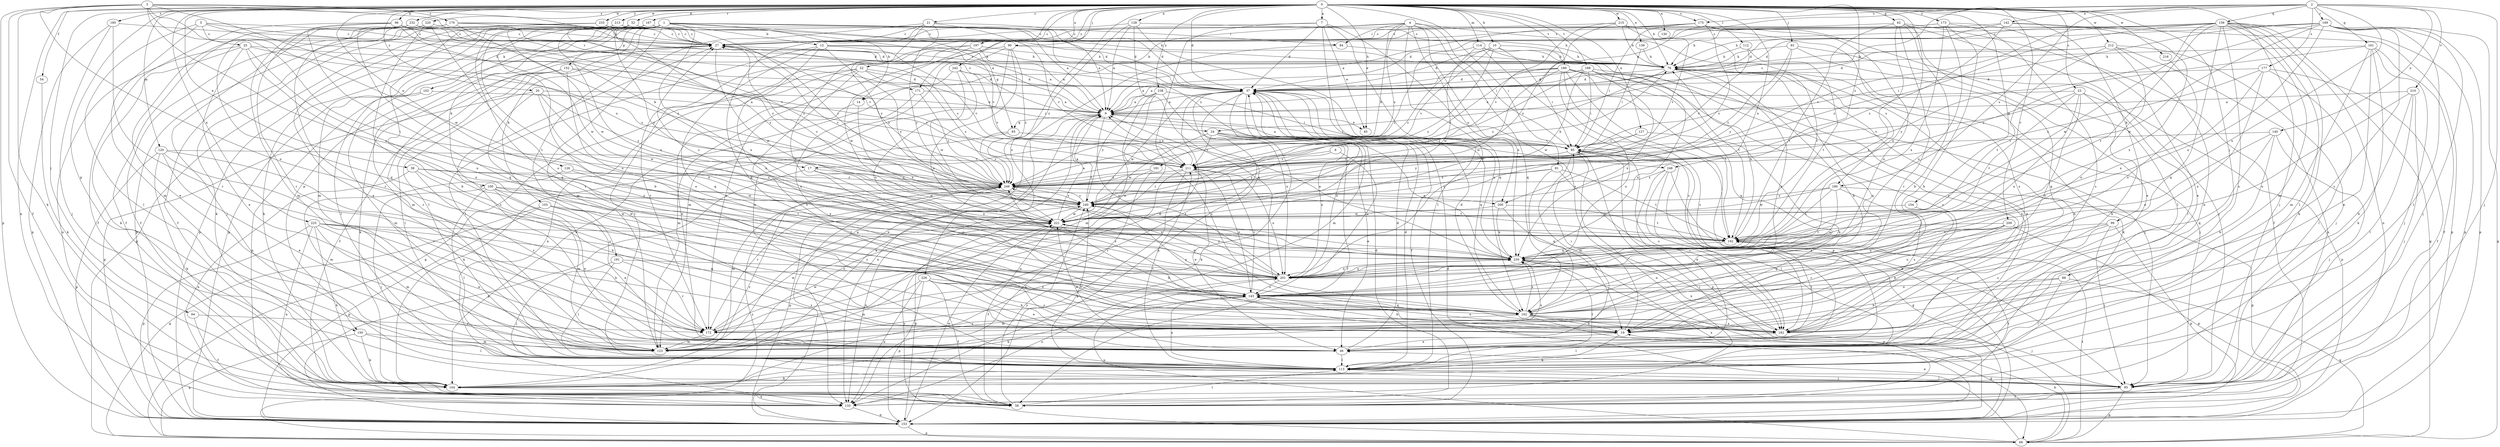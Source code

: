 strict digraph  {
0;
1;
2;
3;
4;
5;
6;
7;
9;
10;
12;
14;
17;
19;
20;
21;
22;
23;
24;
25;
27;
32;
37;
38;
45;
46;
54;
56;
62;
65;
66;
76;
81;
84;
85;
88;
90;
93;
94;
95;
96;
99;
100;
102;
103;
104;
112;
113;
114;
120;
123;
126;
127;
128;
130;
133;
139;
140;
142;
143;
150;
152;
153;
154;
156;
161;
162;
167;
169;
170;
171;
172;
173;
175;
177;
180;
181;
182;
185;
186;
188;
191;
192;
197;
200;
201;
209;
210;
211;
212;
213;
215;
216;
220;
221;
225;
226;
230;
232;
233;
238;
240;
242;
248;
249;
0 -> 7  [label=a];
0 -> 10  [label=b];
0 -> 20  [label=c];
0 -> 21  [label=c];
0 -> 22  [label=c];
0 -> 23  [label=c];
0 -> 32  [label=d];
0 -> 37  [label=d];
0 -> 38  [label=e];
0 -> 45  [label=e];
0 -> 54  [label=f];
0 -> 62  [label=g];
0 -> 76  [label=h];
0 -> 81  [label=i];
0 -> 88  [label=j];
0 -> 90  [label=j];
0 -> 93  [label=j];
0 -> 94  [label=j];
0 -> 95  [label=j];
0 -> 96  [label=k];
0 -> 99  [label=k];
0 -> 112  [label=l];
0 -> 114  [label=m];
0 -> 120  [label=m];
0 -> 126  [label=n];
0 -> 127  [label=n];
0 -> 128  [label=n];
0 -> 130  [label=n];
0 -> 133  [label=n];
0 -> 139  [label=o];
0 -> 150  [label=p];
0 -> 154  [label=q];
0 -> 167  [label=r];
0 -> 173  [label=s];
0 -> 175  [label=s];
0 -> 185  [label=t];
0 -> 186  [label=t];
0 -> 188  [label=t];
0 -> 197  [label=u];
0 -> 200  [label=u];
0 -> 209  [label=v];
0 -> 212  [label=w];
0 -> 213  [label=w];
0 -> 215  [label=w];
0 -> 216  [label=w];
0 -> 220  [label=w];
0 -> 225  [label=x];
0 -> 226  [label=x];
0 -> 230  [label=x];
0 -> 232  [label=y];
0 -> 233  [label=y];
0 -> 238  [label=y];
0 -> 240  [label=y];
0 -> 242  [label=z];
0 -> 248  [label=z];
1 -> 9  [label=a];
1 -> 12  [label=b];
1 -> 14  [label=b];
1 -> 37  [label=d];
1 -> 65  [label=g];
1 -> 84  [label=i];
1 -> 100  [label=k];
1 -> 102  [label=k];
1 -> 103  [label=k];
1 -> 104  [label=k];
1 -> 113  [label=l];
1 -> 123  [label=m];
1 -> 150  [label=p];
1 -> 152  [label=p];
1 -> 153  [label=p];
1 -> 191  [label=t];
1 -> 230  [label=x];
1 -> 248  [label=z];
2 -> 9  [label=a];
2 -> 24  [label=c];
2 -> 95  [label=j];
2 -> 140  [label=o];
2 -> 142  [label=o];
2 -> 156  [label=q];
2 -> 161  [label=q];
2 -> 169  [label=r];
2 -> 175  [label=s];
2 -> 177  [label=s];
2 -> 180  [label=s];
2 -> 210  [label=v];
2 -> 230  [label=x];
3 -> 24  [label=c];
3 -> 56  [label=f];
3 -> 104  [label=k];
3 -> 143  [label=o];
3 -> 153  [label=p];
3 -> 170  [label=r];
3 -> 171  [label=r];
3 -> 192  [label=t];
3 -> 200  [label=u];
3 -> 221  [label=w];
3 -> 230  [label=x];
4 -> 14  [label=b];
4 -> 17  [label=b];
4 -> 84  [label=i];
4 -> 85  [label=i];
4 -> 162  [label=q];
4 -> 171  [label=r];
4 -> 180  [label=s];
4 -> 181  [label=s];
4 -> 200  [label=u];
4 -> 201  [label=u];
4 -> 230  [label=x];
5 -> 17  [label=b];
5 -> 25  [label=c];
5 -> 27  [label=c];
5 -> 37  [label=d];
5 -> 113  [label=l];
5 -> 123  [label=m];
6 -> 201  [label=u];
6 -> 211  [label=v];
6 -> 240  [label=y];
7 -> 27  [label=c];
7 -> 37  [label=d];
7 -> 45  [label=e];
7 -> 113  [label=l];
7 -> 162  [label=q];
7 -> 172  [label=r];
7 -> 182  [label=s];
9 -> 45  [label=e];
9 -> 65  [label=g];
9 -> 85  [label=i];
9 -> 133  [label=n];
9 -> 201  [label=u];
10 -> 37  [label=d];
10 -> 76  [label=h];
10 -> 85  [label=i];
10 -> 182  [label=s];
10 -> 211  [label=v];
10 -> 240  [label=y];
10 -> 249  [label=z];
12 -> 9  [label=a];
12 -> 76  [label=h];
12 -> 113  [label=l];
12 -> 162  [label=q];
12 -> 201  [label=u];
12 -> 211  [label=v];
12 -> 240  [label=y];
14 -> 123  [label=m];
14 -> 230  [label=x];
17 -> 143  [label=o];
17 -> 153  [label=p];
17 -> 221  [label=w];
17 -> 230  [label=x];
17 -> 249  [label=z];
19 -> 46  [label=e];
19 -> 85  [label=i];
19 -> 104  [label=k];
19 -> 143  [label=o];
20 -> 9  [label=a];
20 -> 19  [label=b];
20 -> 153  [label=p];
20 -> 221  [label=w];
20 -> 230  [label=x];
20 -> 249  [label=z];
21 -> 9  [label=a];
21 -> 27  [label=c];
21 -> 123  [label=m];
21 -> 162  [label=q];
21 -> 201  [label=u];
21 -> 211  [label=v];
21 -> 240  [label=y];
22 -> 37  [label=d];
22 -> 46  [label=e];
22 -> 66  [label=g];
22 -> 85  [label=i];
22 -> 133  [label=n];
22 -> 182  [label=s];
22 -> 249  [label=z];
23 -> 9  [label=a];
23 -> 19  [label=b];
23 -> 143  [label=o];
23 -> 153  [label=p];
23 -> 192  [label=t];
23 -> 201  [label=u];
23 -> 211  [label=v];
24 -> 46  [label=e];
24 -> 56  [label=f];
24 -> 85  [label=i];
24 -> 104  [label=k];
24 -> 201  [label=u];
24 -> 211  [label=v];
24 -> 221  [label=w];
24 -> 230  [label=x];
25 -> 46  [label=e];
25 -> 76  [label=h];
25 -> 104  [label=k];
25 -> 133  [label=n];
25 -> 143  [label=o];
25 -> 201  [label=u];
25 -> 249  [label=z];
27 -> 76  [label=h];
27 -> 113  [label=l];
27 -> 123  [label=m];
27 -> 221  [label=w];
27 -> 249  [label=z];
32 -> 27  [label=c];
32 -> 143  [label=o];
32 -> 240  [label=y];
37 -> 9  [label=a];
37 -> 56  [label=f];
37 -> 123  [label=m];
37 -> 133  [label=n];
37 -> 143  [label=o];
37 -> 162  [label=q];
37 -> 172  [label=r];
37 -> 221  [label=w];
37 -> 230  [label=x];
38 -> 19  [label=b];
38 -> 133  [label=n];
38 -> 172  [label=r];
38 -> 221  [label=w];
38 -> 249  [label=z];
46 -> 27  [label=c];
46 -> 37  [label=d];
46 -> 76  [label=h];
46 -> 85  [label=i];
46 -> 113  [label=l];
46 -> 221  [label=w];
54 -> 104  [label=k];
56 -> 37  [label=d];
56 -> 113  [label=l];
56 -> 192  [label=t];
56 -> 230  [label=x];
56 -> 240  [label=y];
62 -> 19  [label=b];
62 -> 27  [label=c];
62 -> 46  [label=e];
62 -> 56  [label=f];
62 -> 95  [label=j];
62 -> 172  [label=r];
62 -> 192  [label=t];
62 -> 230  [label=x];
65 -> 85  [label=i];
65 -> 104  [label=k];
65 -> 249  [label=z];
66 -> 19  [label=b];
66 -> 37  [label=d];
66 -> 192  [label=t];
66 -> 201  [label=u];
66 -> 240  [label=y];
66 -> 249  [label=z];
76 -> 37  [label=d];
76 -> 46  [label=e];
76 -> 95  [label=j];
76 -> 104  [label=k];
76 -> 143  [label=o];
76 -> 162  [label=q];
76 -> 249  [label=z];
81 -> 162  [label=q];
81 -> 182  [label=s];
81 -> 192  [label=t];
81 -> 240  [label=y];
81 -> 249  [label=z];
84 -> 76  [label=h];
84 -> 133  [label=n];
85 -> 9  [label=a];
85 -> 46  [label=e];
85 -> 123  [label=m];
85 -> 133  [label=n];
85 -> 153  [label=p];
85 -> 182  [label=s];
85 -> 211  [label=v];
88 -> 19  [label=b];
88 -> 66  [label=g];
88 -> 113  [label=l];
88 -> 143  [label=o];
90 -> 46  [label=e];
90 -> 76  [label=h];
90 -> 123  [label=m];
90 -> 172  [label=r];
90 -> 201  [label=u];
90 -> 249  [label=z];
93 -> 76  [label=h];
93 -> 113  [label=l];
93 -> 162  [label=q];
93 -> 240  [label=y];
93 -> 249  [label=z];
94 -> 56  [label=f];
94 -> 172  [label=r];
95 -> 46  [label=e];
95 -> 56  [label=f];
95 -> 66  [label=g];
95 -> 113  [label=l];
96 -> 27  [label=c];
96 -> 56  [label=f];
96 -> 162  [label=q];
96 -> 172  [label=r];
96 -> 211  [label=v];
96 -> 221  [label=w];
99 -> 95  [label=j];
99 -> 143  [label=o];
99 -> 153  [label=p];
99 -> 182  [label=s];
99 -> 192  [label=t];
100 -> 46  [label=e];
100 -> 95  [label=j];
100 -> 113  [label=l];
100 -> 123  [label=m];
100 -> 182  [label=s];
100 -> 192  [label=t];
100 -> 240  [label=y];
102 -> 9  [label=a];
102 -> 123  [label=m];
102 -> 133  [label=n];
103 -> 46  [label=e];
103 -> 66  [label=g];
103 -> 153  [label=p];
103 -> 182  [label=s];
103 -> 221  [label=w];
104 -> 9  [label=a];
104 -> 133  [label=n];
104 -> 249  [label=z];
112 -> 76  [label=h];
112 -> 192  [label=t];
112 -> 211  [label=v];
113 -> 37  [label=d];
113 -> 95  [label=j];
113 -> 104  [label=k];
113 -> 143  [label=o];
113 -> 211  [label=v];
113 -> 240  [label=y];
114 -> 76  [label=h];
114 -> 182  [label=s];
114 -> 192  [label=t];
114 -> 221  [label=w];
114 -> 249  [label=z];
120 -> 46  [label=e];
120 -> 104  [label=k];
120 -> 153  [label=p];
120 -> 172  [label=r];
120 -> 182  [label=s];
120 -> 211  [label=v];
123 -> 9  [label=a];
123 -> 27  [label=c];
123 -> 221  [label=w];
123 -> 230  [label=x];
126 -> 123  [label=m];
126 -> 230  [label=x];
126 -> 249  [label=z];
127 -> 19  [label=b];
127 -> 85  [label=i];
127 -> 240  [label=y];
128 -> 9  [label=a];
128 -> 27  [label=c];
128 -> 76  [label=h];
128 -> 162  [label=q];
128 -> 192  [label=t];
128 -> 249  [label=z];
130 -> 211  [label=v];
133 -> 153  [label=p];
133 -> 201  [label=u];
139 -> 76  [label=h];
139 -> 85  [label=i];
140 -> 19  [label=b];
140 -> 85  [label=i];
140 -> 95  [label=j];
140 -> 162  [label=q];
140 -> 201  [label=u];
142 -> 27  [label=c];
142 -> 37  [label=d];
142 -> 153  [label=p];
142 -> 230  [label=x];
142 -> 249  [label=z];
143 -> 19  [label=b];
143 -> 104  [label=k];
143 -> 123  [label=m];
143 -> 162  [label=q];
143 -> 211  [label=v];
143 -> 249  [label=z];
150 -> 66  [label=g];
150 -> 104  [label=k];
150 -> 113  [label=l];
150 -> 123  [label=m];
152 -> 37  [label=d];
152 -> 56  [label=f];
152 -> 104  [label=k];
152 -> 113  [label=l];
152 -> 143  [label=o];
152 -> 211  [label=v];
153 -> 66  [label=g];
153 -> 85  [label=i];
153 -> 221  [label=w];
153 -> 249  [label=z];
154 -> 19  [label=b];
154 -> 221  [label=w];
156 -> 27  [label=c];
156 -> 37  [label=d];
156 -> 66  [label=g];
156 -> 76  [label=h];
156 -> 104  [label=k];
156 -> 113  [label=l];
156 -> 123  [label=m];
156 -> 133  [label=n];
156 -> 153  [label=p];
156 -> 162  [label=q];
156 -> 182  [label=s];
156 -> 192  [label=t];
156 -> 211  [label=v];
156 -> 221  [label=w];
156 -> 249  [label=z];
161 -> 46  [label=e];
161 -> 56  [label=f];
161 -> 76  [label=h];
161 -> 95  [label=j];
161 -> 104  [label=k];
161 -> 123  [label=m];
161 -> 240  [label=y];
162 -> 19  [label=b];
162 -> 37  [label=d];
162 -> 66  [label=g];
162 -> 76  [label=h];
162 -> 95  [label=j];
162 -> 172  [label=r];
162 -> 182  [label=s];
162 -> 230  [label=x];
162 -> 240  [label=y];
167 -> 19  [label=b];
167 -> 27  [label=c];
167 -> 153  [label=p];
167 -> 211  [label=v];
167 -> 230  [label=x];
167 -> 240  [label=y];
167 -> 249  [label=z];
169 -> 27  [label=c];
169 -> 66  [label=g];
169 -> 76  [label=h];
169 -> 85  [label=i];
169 -> 95  [label=j];
169 -> 113  [label=l];
169 -> 153  [label=p];
169 -> 182  [label=s];
169 -> 221  [label=w];
169 -> 230  [label=x];
169 -> 240  [label=y];
170 -> 9  [label=a];
170 -> 27  [label=c];
170 -> 37  [label=d];
170 -> 46  [label=e];
170 -> 162  [label=q];
170 -> 249  [label=z];
171 -> 9  [label=a];
171 -> 201  [label=u];
171 -> 249  [label=z];
172 -> 37  [label=d];
172 -> 123  [label=m];
172 -> 221  [label=w];
173 -> 19  [label=b];
173 -> 27  [label=c];
173 -> 37  [label=d];
173 -> 46  [label=e];
173 -> 182  [label=s];
173 -> 201  [label=u];
173 -> 230  [label=x];
175 -> 9  [label=a];
175 -> 27  [label=c];
175 -> 85  [label=i];
175 -> 113  [label=l];
175 -> 201  [label=u];
175 -> 249  [label=z];
177 -> 37  [label=d];
177 -> 56  [label=f];
177 -> 113  [label=l];
177 -> 143  [label=o];
177 -> 230  [label=x];
177 -> 249  [label=z];
180 -> 153  [label=p];
180 -> 182  [label=s];
180 -> 192  [label=t];
180 -> 201  [label=u];
180 -> 221  [label=w];
180 -> 240  [label=y];
181 -> 172  [label=r];
181 -> 221  [label=w];
181 -> 249  [label=z];
182 -> 113  [label=l];
182 -> 192  [label=t];
182 -> 230  [label=x];
185 -> 27  [label=c];
185 -> 95  [label=j];
185 -> 153  [label=p];
185 -> 172  [label=r];
186 -> 9  [label=a];
186 -> 37  [label=d];
186 -> 95  [label=j];
186 -> 143  [label=o];
186 -> 153  [label=p];
186 -> 162  [label=q];
186 -> 182  [label=s];
186 -> 192  [label=t];
186 -> 211  [label=v];
186 -> 221  [label=w];
188 -> 9  [label=a];
188 -> 37  [label=d];
188 -> 46  [label=e];
188 -> 85  [label=i];
188 -> 182  [label=s];
188 -> 201  [label=u];
188 -> 221  [label=w];
188 -> 230  [label=x];
188 -> 240  [label=y];
191 -> 95  [label=j];
191 -> 113  [label=l];
191 -> 172  [label=r];
191 -> 201  [label=u];
192 -> 27  [label=c];
192 -> 76  [label=h];
192 -> 230  [label=x];
197 -> 9  [label=a];
197 -> 76  [label=h];
197 -> 113  [label=l];
197 -> 172  [label=r];
197 -> 221  [label=w];
200 -> 19  [label=b];
200 -> 192  [label=t];
200 -> 221  [label=w];
200 -> 230  [label=x];
201 -> 143  [label=o];
201 -> 221  [label=w];
201 -> 230  [label=x];
201 -> 240  [label=y];
201 -> 249  [label=z];
209 -> 19  [label=b];
209 -> 153  [label=p];
209 -> 162  [label=q];
209 -> 172  [label=r];
209 -> 192  [label=t];
209 -> 201  [label=u];
210 -> 9  [label=a];
210 -> 19  [label=b];
210 -> 95  [label=j];
210 -> 113  [label=l];
210 -> 201  [label=u];
211 -> 9  [label=a];
211 -> 27  [label=c];
211 -> 46  [label=e];
211 -> 133  [label=n];
211 -> 143  [label=o];
211 -> 153  [label=p];
211 -> 201  [label=u];
211 -> 249  [label=z];
212 -> 37  [label=d];
212 -> 46  [label=e];
212 -> 76  [label=h];
212 -> 95  [label=j];
212 -> 133  [label=n];
212 -> 143  [label=o];
212 -> 192  [label=t];
213 -> 27  [label=c];
213 -> 37  [label=d];
213 -> 46  [label=e];
213 -> 66  [label=g];
213 -> 104  [label=k];
213 -> 182  [label=s];
213 -> 221  [label=w];
213 -> 249  [label=z];
215 -> 27  [label=c];
215 -> 76  [label=h];
215 -> 182  [label=s];
215 -> 192  [label=t];
215 -> 211  [label=v];
215 -> 249  [label=z];
216 -> 143  [label=o];
220 -> 19  [label=b];
220 -> 27  [label=c];
220 -> 56  [label=f];
220 -> 143  [label=o];
220 -> 172  [label=r];
221 -> 9  [label=a];
221 -> 19  [label=b];
221 -> 56  [label=f];
221 -> 153  [label=p];
221 -> 192  [label=t];
225 -> 19  [label=b];
225 -> 46  [label=e];
225 -> 104  [label=k];
225 -> 123  [label=m];
225 -> 133  [label=n];
225 -> 153  [label=p];
225 -> 162  [label=q];
225 -> 192  [label=t];
226 -> 19  [label=b];
226 -> 46  [label=e];
226 -> 56  [label=f];
226 -> 123  [label=m];
226 -> 133  [label=n];
226 -> 143  [label=o];
226 -> 153  [label=p];
226 -> 182  [label=s];
230 -> 9  [label=a];
230 -> 113  [label=l];
230 -> 153  [label=p];
230 -> 201  [label=u];
232 -> 27  [label=c];
232 -> 56  [label=f];
232 -> 95  [label=j];
232 -> 123  [label=m];
232 -> 162  [label=q];
232 -> 211  [label=v];
232 -> 249  [label=z];
233 -> 19  [label=b];
233 -> 27  [label=c];
233 -> 37  [label=d];
233 -> 56  [label=f];
233 -> 76  [label=h];
233 -> 153  [label=p];
238 -> 9  [label=a];
238 -> 85  [label=i];
238 -> 123  [label=m];
238 -> 182  [label=s];
238 -> 201  [label=u];
238 -> 240  [label=y];
240 -> 9  [label=a];
240 -> 27  [label=c];
240 -> 133  [label=n];
240 -> 221  [label=w];
240 -> 249  [label=z];
242 -> 37  [label=d];
242 -> 104  [label=k];
242 -> 201  [label=u];
242 -> 211  [label=v];
242 -> 221  [label=w];
248 -> 46  [label=e];
248 -> 66  [label=g];
248 -> 95  [label=j];
248 -> 113  [label=l];
248 -> 249  [label=z];
249 -> 27  [label=c];
249 -> 76  [label=h];
249 -> 123  [label=m];
249 -> 153  [label=p];
249 -> 172  [label=r];
249 -> 192  [label=t];
249 -> 240  [label=y];
}
